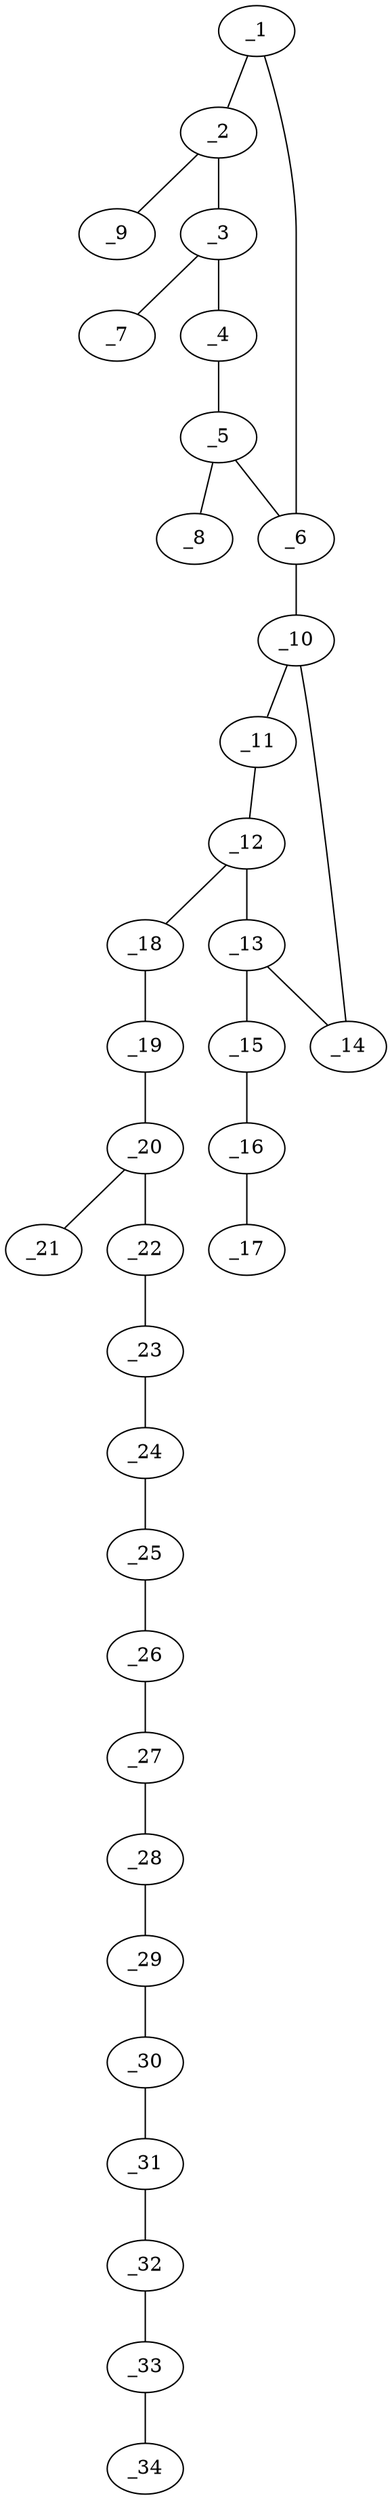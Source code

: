 graph molid657732 {
	_1	 [charge=0,
		chem=1,
		symbol="C  ",
		x="15.6177",
		y="-3.5442"];
	_2	 [charge=0,
		chem=1,
		symbol="C  ",
		x="15.6177",
		y="-4.5442"];
	_1 -- _2	 [valence=2];
	_6	 [charge=0,
		chem=4,
		symbol="N  ",
		x="14.7517",
		y="-3.0442"];
	_1 -- _6	 [valence=1];
	_3	 [charge=0,
		chem=1,
		symbol="C  ",
		x="14.7517",
		y="-5.0442"];
	_2 -- _3	 [valence=1];
	_9	 [charge=0,
		chem=1,
		symbol="C  ",
		x="16.4837",
		y="-5.0442"];
	_2 -- _9	 [valence=1];
	_4	 [charge=0,
		chem=4,
		symbol="N  ",
		x="13.8857",
		y="-4.5442"];
	_3 -- _4	 [valence=1];
	_7	 [charge=0,
		chem=2,
		symbol="O  ",
		x="14.7517",
		y="-6.0442"];
	_3 -- _7	 [valence=2];
	_5	 [charge=0,
		chem=1,
		symbol="C  ",
		x="13.8857",
		y="-3.5442"];
	_4 -- _5	 [valence=1];
	_5 -- _6	 [valence=1];
	_8	 [charge=0,
		chem=2,
		symbol="O  ",
		x="13.0196",
		y="-3.0442"];
	_5 -- _8	 [valence=2];
	_10	 [charge=0,
		chem=1,
		symbol="C  ",
		x="14.7517",
		y="-2.0442"];
	_6 -- _10	 [valence=1];
	_11	 [charge=0,
		chem=2,
		symbol="O  ",
		x="13.9427",
		y="-1.4564"];
	_10 -- _11	 [valence=1];
	_14	 [charge=0,
		chem=1,
		symbol="C  ",
		x="15.5607",
		y="-1.4564"];
	_10 -- _14	 [valence=1];
	_12	 [charge=0,
		chem=1,
		symbol="C  ",
		x="14.2517",
		y="-0.5053"];
	_11 -- _12	 [valence=1];
	_13	 [charge=0,
		chem=1,
		symbol="C  ",
		x="15.2517",
		y="-0.5053"];
	_12 -- _13	 [valence=1];
	_18	 [charge=0,
		chem=1,
		symbol="C  ",
		x="13.6639",
		y="0.3037"];
	_12 -- _18	 [valence=1];
	_13 -- _14	 [valence=1];
	_15	 [charge=0,
		chem=4,
		symbol="N  ",
		x="15.8395",
		y="0.3037"];
	_13 -- _15	 [valence=1];
	_16	 [charge=1,
		chem=4,
		symbol="N  ",
		x="16.834",
		y="0.1991"];
	_15 -- _16	 [valence=2];
	_17	 [charge="-1",
		chem=4,
		symbol="N  ",
		x="17.8285",
		y="0.0946"];
	_16 -- _17	 [valence=2];
	_19	 [charge=0,
		chem=2,
		symbol="O  ",
		x="12.6694",
		y="0.1992"];
	_18 -- _19	 [valence=1];
	_20	 [charge=0,
		chem=1,
		symbol="C  ",
		x="12.0816",
		y="1.0082"];
	_19 -- _20	 [valence=1];
	_21	 [charge=0,
		chem=2,
		symbol="O  ",
		x="12.4883",
		y="1.9217"];
	_20 -- _21	 [valence=2];
	_22	 [charge=0,
		chem=1,
		symbol="C  ",
		x="11.0871",
		y="0.9037"];
	_20 -- _22	 [valence=1];
	_23	 [charge=0,
		chem=1,
		symbol="C  ",
		x="10.4993",
		y="1.7127"];
	_22 -- _23	 [valence=1];
	_24	 [charge=0,
		chem=1,
		symbol="C  ",
		x="9.5048",
		y="1.6082"];
	_23 -- _24	 [valence=1];
	_25	 [charge=0,
		chem=1,
		symbol="C  ",
		x="8.917",
		y="2.4172"];
	_24 -- _25	 [valence=1];
	_26	 [charge=0,
		chem=1,
		symbol="C  ",
		x="7.9225",
		y="2.3127"];
	_25 -- _26	 [valence=1];
	_27	 [charge=0,
		chem=1,
		symbol="C  ",
		x="7.3347",
		y="3.1217"];
	_26 -- _27	 [valence=1];
	_28	 [charge=0,
		chem=1,
		symbol="C  ",
		x="6.3402",
		y="3.0171"];
	_27 -- _28	 [valence=1];
	_29	 [charge=0,
		chem=1,
		symbol="C  ",
		x="5.7524",
		y="3.8262"];
	_28 -- _29	 [valence=1];
	_30	 [charge=0,
		chem=1,
		symbol="C  ",
		x="4.7579",
		y="3.7216"];
	_29 -- _30	 [valence=1];
	_31	 [charge=0,
		chem=1,
		symbol="C  ",
		x="4.1701",
		y="4.5307"];
	_30 -- _31	 [valence=1];
	_32	 [charge=0,
		chem=4,
		symbol="N  ",
		x="3.1756",
		y="4.4261"];
	_31 -- _32	 [valence=1];
	_33	 [charge=1,
		chem=4,
		symbol="N  ",
		x="2.5878",
		y="5.2352"];
	_32 -- _33	 [valence=2];
	_34	 [charge="-1",
		chem=4,
		symbol="N  ",
		x=2,
		y="6.0442"];
	_33 -- _34	 [valence=2];
}
